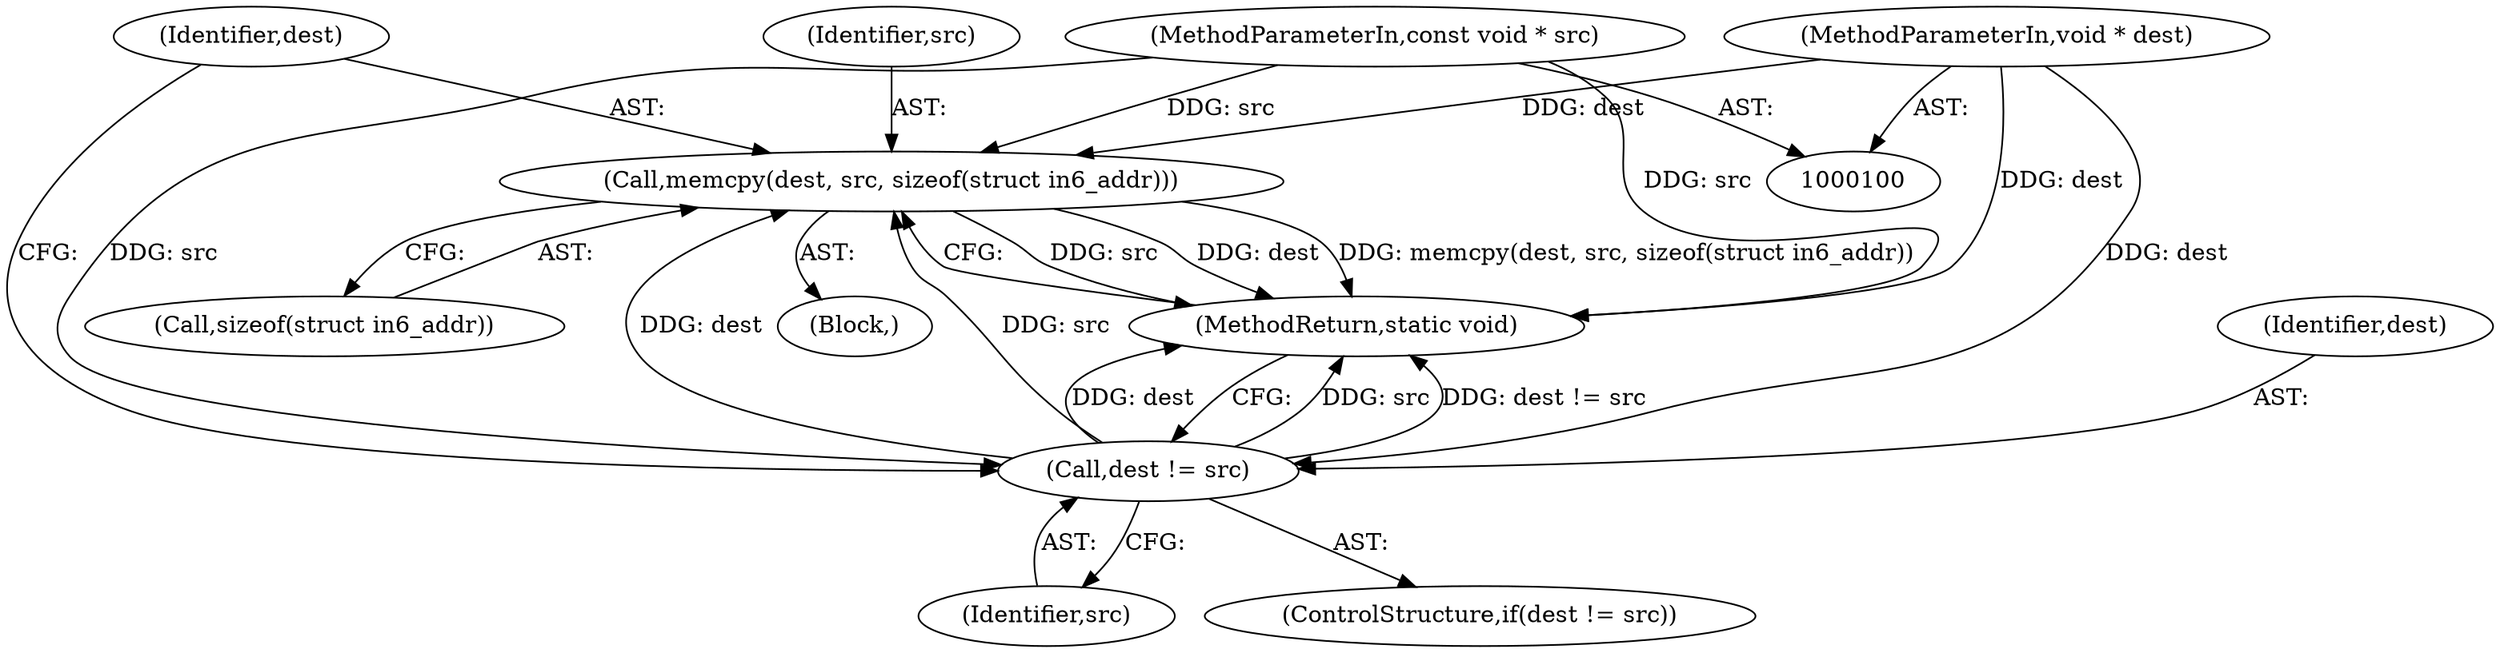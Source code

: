 digraph "1_miniupnp_cb8a02af7a5677cf608e86d57ab04241cf34e24f@API" {
"1000109" [label="(Call,memcpy(dest, src, sizeof(struct in6_addr)))"];
"1000105" [label="(Call,dest != src)"];
"1000101" [label="(MethodParameterIn,void * dest)"];
"1000102" [label="(MethodParameterIn,const void * src)"];
"1000105" [label="(Call,dest != src)"];
"1000102" [label="(MethodParameterIn,const void * src)"];
"1000101" [label="(MethodParameterIn,void * dest)"];
"1000111" [label="(Identifier,src)"];
"1000108" [label="(Block,)"];
"1000110" [label="(Identifier,dest)"];
"1000107" [label="(Identifier,src)"];
"1000109" [label="(Call,memcpy(dest, src, sizeof(struct in6_addr)))"];
"1000104" [label="(ControlStructure,if(dest != src))"];
"1000114" [label="(MethodReturn,static void)"];
"1000112" [label="(Call,sizeof(struct in6_addr))"];
"1000106" [label="(Identifier,dest)"];
"1000109" -> "1000108"  [label="AST: "];
"1000109" -> "1000112"  [label="CFG: "];
"1000110" -> "1000109"  [label="AST: "];
"1000111" -> "1000109"  [label="AST: "];
"1000112" -> "1000109"  [label="AST: "];
"1000114" -> "1000109"  [label="CFG: "];
"1000109" -> "1000114"  [label="DDG: src"];
"1000109" -> "1000114"  [label="DDG: dest"];
"1000109" -> "1000114"  [label="DDG: memcpy(dest, src, sizeof(struct in6_addr))"];
"1000105" -> "1000109"  [label="DDG: dest"];
"1000105" -> "1000109"  [label="DDG: src"];
"1000101" -> "1000109"  [label="DDG: dest"];
"1000102" -> "1000109"  [label="DDG: src"];
"1000105" -> "1000104"  [label="AST: "];
"1000105" -> "1000107"  [label="CFG: "];
"1000106" -> "1000105"  [label="AST: "];
"1000107" -> "1000105"  [label="AST: "];
"1000110" -> "1000105"  [label="CFG: "];
"1000114" -> "1000105"  [label="CFG: "];
"1000105" -> "1000114"  [label="DDG: src"];
"1000105" -> "1000114"  [label="DDG: dest != src"];
"1000105" -> "1000114"  [label="DDG: dest"];
"1000101" -> "1000105"  [label="DDG: dest"];
"1000102" -> "1000105"  [label="DDG: src"];
"1000101" -> "1000100"  [label="AST: "];
"1000101" -> "1000114"  [label="DDG: dest"];
"1000102" -> "1000100"  [label="AST: "];
"1000102" -> "1000114"  [label="DDG: src"];
}
